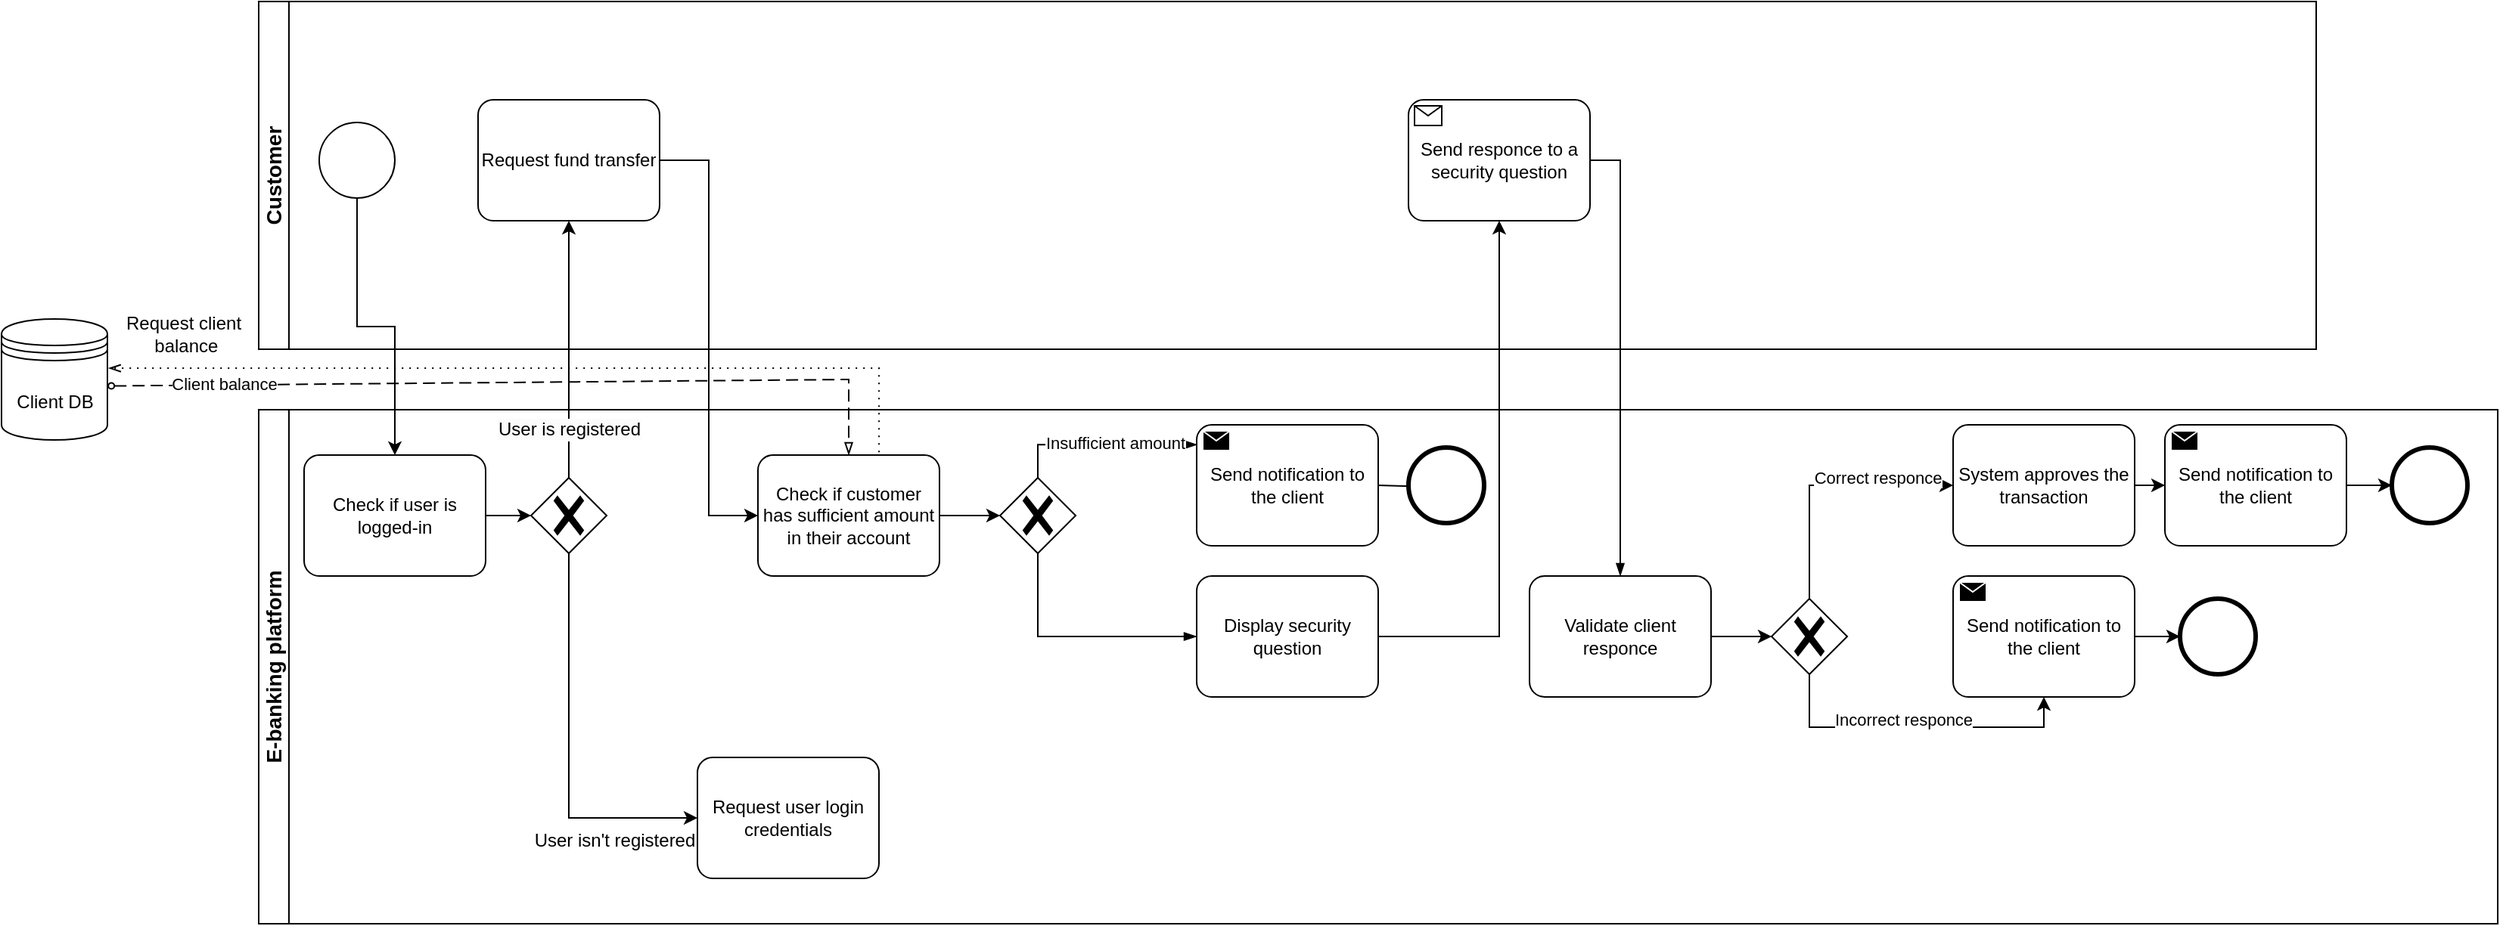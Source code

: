 <mxfile version="24.8.3">
  <diagram name="Page-1" id="2a216829-ef6e-dabb-86c1-c78162f3ba2b">
    <mxGraphModel dx="1318" dy="551" grid="1" gridSize="10" guides="1" tooltips="1" connect="1" arrows="1" fold="1" page="1" pageScale="1" pageWidth="850" pageHeight="1100" background="none" math="0" shadow="0">
      <root>
        <mxCell id="0" />
        <mxCell id="1" parent="0" />
        <mxCell id="94Gj55trSPbPdeBnX5Sf-7" value="&lt;font style=&quot;font-size: 14px;&quot;&gt;Customer&lt;/font&gt;" style="swimlane;startSize=20;horizontal=0;html=1;whiteSpace=wrap;" vertex="1" parent="1">
          <mxGeometry x="220" y="130" width="1360" height="230" as="geometry" />
        </mxCell>
        <mxCell id="7a84cebc1def654-1" value="" style="shape=mxgraph.bpmn.shape;html=1;verticalLabelPosition=bottom;labelBackgroundColor=#ffffff;verticalAlign=top;perimeter=ellipsePerimeter;outline=standard;symbol=general;" parent="94Gj55trSPbPdeBnX5Sf-7" vertex="1">
          <mxGeometry x="40" y="80" width="50" height="50" as="geometry" />
        </mxCell>
        <mxCell id="94Gj55trSPbPdeBnX5Sf-15" value="Request fund transfer" style="points=[[0.25,0,0],[0.5,0,0],[0.75,0,0],[1,0.25,0],[1,0.5,0],[1,0.75,0],[0.75,1,0],[0.5,1,0],[0.25,1,0],[0,0.75,0],[0,0.5,0],[0,0.25,0]];shape=mxgraph.bpmn.task;whiteSpace=wrap;rectStyle=rounded;size=10;html=1;container=1;expand=0;collapsible=0;taskMarker=abstract;" vertex="1" parent="94Gj55trSPbPdeBnX5Sf-7">
          <mxGeometry x="145" y="65" width="120" height="80" as="geometry" />
        </mxCell>
        <mxCell id="94Gj55trSPbPdeBnX5Sf-41" value="Send responce to a security question" style="points=[[0.25,0,0],[0.5,0,0],[0.75,0,0],[1,0.25,0],[1,0.5,0],[1,0.75,0],[0.75,1,0],[0.5,1,0],[0.25,1,0],[0,0.75,0],[0,0.5,0],[0,0.25,0]];shape=mxgraph.bpmn.task;whiteSpace=wrap;rectStyle=rounded;size=10;html=1;container=1;expand=0;collapsible=0;taskMarker=receive;" vertex="1" parent="94Gj55trSPbPdeBnX5Sf-7">
          <mxGeometry x="760" y="65" width="120" height="80" as="geometry" />
        </mxCell>
        <mxCell id="94Gj55trSPbPdeBnX5Sf-8" value="&lt;font style=&quot;font-size: 14px;&quot;&gt;E-banking platform&lt;/font&gt;" style="swimlane;startSize=20;horizontal=0;html=1;whiteSpace=wrap;" vertex="1" parent="1">
          <mxGeometry x="220" y="400" width="1480" height="340" as="geometry" />
        </mxCell>
        <mxCell id="94Gj55trSPbPdeBnX5Sf-1" value="" style="points=[[0.25,0.25,0],[0.5,0,0],[0.75,0.25,0],[1,0.5,0],[0.75,0.75,0],[0.5,1,0],[0.25,0.75,0],[0,0.5,0]];shape=mxgraph.bpmn.gateway2;html=1;verticalLabelPosition=bottom;labelBackgroundColor=#ffffff;verticalAlign=top;align=center;perimeter=rhombusPerimeter;outlineConnect=0;outline=none;symbol=none;gwType=exclusive;" vertex="1" parent="94Gj55trSPbPdeBnX5Sf-8">
          <mxGeometry x="180" y="45" width="50" height="50" as="geometry" />
        </mxCell>
        <mxCell id="94Gj55trSPbPdeBnX5Sf-6" value="Request user login credentials" style="points=[[0.25,0,0],[0.5,0,0],[0.75,0,0],[1,0.25,0],[1,0.5,0],[1,0.75,0],[0.75,1,0],[0.5,1,0],[0.25,1,0],[0,0.75,0],[0,0.5,0],[0,0.25,0]];shape=mxgraph.bpmn.task;whiteSpace=wrap;rectStyle=rounded;size=10;html=1;container=1;expand=0;collapsible=0;taskMarker=abstract;" vertex="1" parent="94Gj55trSPbPdeBnX5Sf-8">
          <mxGeometry x="290" y="230" width="120" height="80" as="geometry" />
        </mxCell>
        <mxCell id="94Gj55trSPbPdeBnX5Sf-11" value="" style="edgeStyle=orthogonalEdgeStyle;rounded=0;orthogonalLoop=1;jettySize=auto;html=1;" edge="1" parent="94Gj55trSPbPdeBnX5Sf-8" source="94Gj55trSPbPdeBnX5Sf-9" target="94Gj55trSPbPdeBnX5Sf-1">
          <mxGeometry relative="1" as="geometry" />
        </mxCell>
        <mxCell id="94Gj55trSPbPdeBnX5Sf-9" value="Check if user is logged-in" style="points=[[0.25,0,0],[0.5,0,0],[0.75,0,0],[1,0.25,0],[1,0.5,0],[1,0.75,0],[0.75,1,0],[0.5,1,0],[0.25,1,0],[0,0.75,0],[0,0.5,0],[0,0.25,0]];shape=mxgraph.bpmn.task;whiteSpace=wrap;rectStyle=rounded;size=10;html=1;container=1;expand=0;collapsible=0;taskMarker=abstract;" vertex="1" parent="94Gj55trSPbPdeBnX5Sf-8">
          <mxGeometry x="30" y="30" width="120" height="80" as="geometry" />
        </mxCell>
        <mxCell id="94Gj55trSPbPdeBnX5Sf-12" style="edgeStyle=orthogonalEdgeStyle;rounded=0;orthogonalLoop=1;jettySize=auto;html=1;exitX=0.5;exitY=1;exitDx=0;exitDy=0;exitPerimeter=0;entryX=0;entryY=0.5;entryDx=0;entryDy=0;entryPerimeter=0;" edge="1" parent="94Gj55trSPbPdeBnX5Sf-8" source="94Gj55trSPbPdeBnX5Sf-1" target="94Gj55trSPbPdeBnX5Sf-6">
          <mxGeometry relative="1" as="geometry" />
        </mxCell>
        <mxCell id="94Gj55trSPbPdeBnX5Sf-13" value="User isn&#39;t registered" style="text;html=1;align=center;verticalAlign=middle;resizable=0;points=[];autosize=1;strokeColor=none;fillColor=none;" vertex="1" parent="94Gj55trSPbPdeBnX5Sf-8">
          <mxGeometry x="170" y="270" width="130" height="30" as="geometry" />
        </mxCell>
        <mxCell id="94Gj55trSPbPdeBnX5Sf-17" value="Check if customer has sufficient amount in their account" style="points=[[0.25,0,0],[0.5,0,0],[0.75,0,0],[1,0.25,0],[1,0.5,0],[1,0.75,0],[0.75,1,0],[0.5,1,0],[0.25,1,0],[0,0.75,0],[0,0.5,0],[0,0.25,0]];shape=mxgraph.bpmn.task;whiteSpace=wrap;rectStyle=rounded;size=10;html=1;container=1;expand=0;collapsible=0;taskMarker=abstract;" vertex="1" parent="94Gj55trSPbPdeBnX5Sf-8">
          <mxGeometry x="330" y="30" width="120" height="80" as="geometry" />
        </mxCell>
        <mxCell id="94Gj55trSPbPdeBnX5Sf-28" value="" style="points=[[0.25,0.25,0],[0.5,0,0],[0.75,0.25,0],[1,0.5,0],[0.75,0.75,0],[0.5,1,0],[0.25,0.75,0],[0,0.5,0]];shape=mxgraph.bpmn.gateway2;html=1;verticalLabelPosition=bottom;labelBackgroundColor=#ffffff;verticalAlign=top;align=center;perimeter=rhombusPerimeter;outlineConnect=0;outline=none;symbol=none;gwType=exclusive;" vertex="1" parent="94Gj55trSPbPdeBnX5Sf-8">
          <mxGeometry x="490" y="45" width="50" height="50" as="geometry" />
        </mxCell>
        <mxCell id="94Gj55trSPbPdeBnX5Sf-29" style="edgeStyle=orthogonalEdgeStyle;rounded=0;orthogonalLoop=1;jettySize=auto;html=1;entryX=0;entryY=0.5;entryDx=0;entryDy=0;entryPerimeter=0;" edge="1" parent="94Gj55trSPbPdeBnX5Sf-8" source="94Gj55trSPbPdeBnX5Sf-17" target="94Gj55trSPbPdeBnX5Sf-28">
          <mxGeometry relative="1" as="geometry" />
        </mxCell>
        <mxCell id="94Gj55trSPbPdeBnX5Sf-32" value="" style="edgeStyle=elbowEdgeStyle;fontSize=12;html=1;endArrow=blockThin;endFill=1;rounded=0;exitX=0.5;exitY=0;exitDx=0;exitDy=0;exitPerimeter=0;entryX=0.002;entryY=0.164;entryDx=0;entryDy=0;entryPerimeter=0;" edge="1" parent="94Gj55trSPbPdeBnX5Sf-8" source="94Gj55trSPbPdeBnX5Sf-28">
          <mxGeometry width="160" relative="1" as="geometry">
            <mxPoint x="500" y="170" as="sourcePoint" />
            <mxPoint x="620.24" y="23.12" as="targetPoint" />
            <Array as="points">
              <mxPoint x="515" y="30" />
            </Array>
          </mxGeometry>
        </mxCell>
        <mxCell id="94Gj55trSPbPdeBnX5Sf-33" value="Insufficient amount" style="edgeLabel;html=1;align=center;verticalAlign=middle;resizable=0;points=[];" vertex="1" connectable="0" parent="94Gj55trSPbPdeBnX5Sf-32">
          <mxGeometry x="-0.029" y="-1" relative="1" as="geometry">
            <mxPoint x="11" y="-2" as="offset" />
          </mxGeometry>
        </mxCell>
        <mxCell id="94Gj55trSPbPdeBnX5Sf-37" value="" style="edgeStyle=orthogonalEdgeStyle;rounded=0;orthogonalLoop=1;jettySize=auto;html=1;" edge="1" parent="94Gj55trSPbPdeBnX5Sf-8" target="94Gj55trSPbPdeBnX5Sf-36">
          <mxGeometry relative="1" as="geometry">
            <mxPoint x="740" y="50.059" as="sourcePoint" />
          </mxGeometry>
        </mxCell>
        <mxCell id="94Gj55trSPbPdeBnX5Sf-36" value="" style="points=[[0.145,0.145,0],[0.5,0,0],[0.855,0.145,0],[1,0.5,0],[0.855,0.855,0],[0.5,1,0],[0.145,0.855,0],[0,0.5,0]];shape=mxgraph.bpmn.event;html=1;verticalLabelPosition=bottom;labelBackgroundColor=#ffffff;verticalAlign=top;align=center;perimeter=ellipsePerimeter;outlineConnect=0;aspect=fixed;outline=end;symbol=terminate2;" vertex="1" parent="94Gj55trSPbPdeBnX5Sf-8">
          <mxGeometry x="760" y="25" width="50" height="50" as="geometry" />
        </mxCell>
        <mxCell id="94Gj55trSPbPdeBnX5Sf-38" value="Display security question" style="points=[[0.25,0,0],[0.5,0,0],[0.75,0,0],[1,0.25,0],[1,0.5,0],[1,0.75,0],[0.75,1,0],[0.5,1,0],[0.25,1,0],[0,0.75,0],[0,0.5,0],[0,0.25,0]];shape=mxgraph.bpmn.task;whiteSpace=wrap;rectStyle=rounded;size=10;html=1;container=1;expand=0;collapsible=0;taskMarker=abstract;" vertex="1" parent="94Gj55trSPbPdeBnX5Sf-8">
          <mxGeometry x="620" y="110" width="120" height="80" as="geometry" />
        </mxCell>
        <mxCell id="94Gj55trSPbPdeBnX5Sf-40" value="" style="edgeStyle=elbowEdgeStyle;fontSize=12;html=1;endArrow=blockThin;endFill=1;rounded=0;exitX=0.5;exitY=1;exitDx=0;exitDy=0;exitPerimeter=0;entryX=0;entryY=0.5;entryDx=0;entryDy=0;entryPerimeter=0;" edge="1" parent="94Gj55trSPbPdeBnX5Sf-8" source="94Gj55trSPbPdeBnX5Sf-28" target="94Gj55trSPbPdeBnX5Sf-38">
          <mxGeometry width="160" relative="1" as="geometry">
            <mxPoint x="620" y="170" as="sourcePoint" />
            <mxPoint x="780" y="170" as="targetPoint" />
            <Array as="points">
              <mxPoint x="515" y="130" />
            </Array>
          </mxGeometry>
        </mxCell>
        <mxCell id="94Gj55trSPbPdeBnX5Sf-43" value="Validate client responce" style="points=[[0.25,0,0],[0.5,0,0],[0.75,0,0],[1,0.25,0],[1,0.5,0],[1,0.75,0],[0.75,1,0],[0.5,1,0],[0.25,1,0],[0,0.75,0],[0,0.5,0],[0,0.25,0]];shape=mxgraph.bpmn.task;whiteSpace=wrap;rectStyle=rounded;size=10;html=1;container=1;expand=0;collapsible=0;taskMarker=abstract;" vertex="1" parent="94Gj55trSPbPdeBnX5Sf-8">
          <mxGeometry x="840" y="110" width="120" height="80" as="geometry" />
        </mxCell>
        <mxCell id="94Gj55trSPbPdeBnX5Sf-47" value="" style="points=[[0.25,0.25,0],[0.5,0,0],[0.75,0.25,0],[1,0.5,0],[0.75,0.75,0],[0.5,1,0],[0.25,0.75,0],[0,0.5,0]];shape=mxgraph.bpmn.gateway2;html=1;verticalLabelPosition=bottom;labelBackgroundColor=#ffffff;verticalAlign=top;align=center;perimeter=rhombusPerimeter;outlineConnect=0;outline=none;symbol=none;gwType=exclusive;" vertex="1" parent="94Gj55trSPbPdeBnX5Sf-8">
          <mxGeometry x="1000" y="125" width="50" height="50" as="geometry" />
        </mxCell>
        <mxCell id="94Gj55trSPbPdeBnX5Sf-48" style="edgeStyle=orthogonalEdgeStyle;rounded=0;orthogonalLoop=1;jettySize=auto;html=1;entryX=0;entryY=0.5;entryDx=0;entryDy=0;entryPerimeter=0;" edge="1" parent="94Gj55trSPbPdeBnX5Sf-8" source="94Gj55trSPbPdeBnX5Sf-43" target="94Gj55trSPbPdeBnX5Sf-47">
          <mxGeometry relative="1" as="geometry" />
        </mxCell>
        <mxCell id="94Gj55trSPbPdeBnX5Sf-50" value="System approves the transaction" style="points=[[0.25,0,0],[0.5,0,0],[0.75,0,0],[1,0.25,0],[1,0.5,0],[1,0.75,0],[0.75,1,0],[0.5,1,0],[0.25,1,0],[0,0.75,0],[0,0.5,0],[0,0.25,0]];shape=mxgraph.bpmn.task;whiteSpace=wrap;rectStyle=rounded;size=10;html=1;container=1;expand=0;collapsible=0;taskMarker=abstract;" vertex="1" parent="94Gj55trSPbPdeBnX5Sf-8">
          <mxGeometry x="1120" y="10" width="120" height="80" as="geometry" />
        </mxCell>
        <mxCell id="94Gj55trSPbPdeBnX5Sf-51" style="edgeStyle=orthogonalEdgeStyle;rounded=0;orthogonalLoop=1;jettySize=auto;html=1;exitX=0.5;exitY=0;exitDx=0;exitDy=0;exitPerimeter=0;entryX=0;entryY=0.5;entryDx=0;entryDy=0;entryPerimeter=0;" edge="1" parent="94Gj55trSPbPdeBnX5Sf-8" source="94Gj55trSPbPdeBnX5Sf-47" target="94Gj55trSPbPdeBnX5Sf-50">
          <mxGeometry relative="1" as="geometry" />
        </mxCell>
        <mxCell id="94Gj55trSPbPdeBnX5Sf-52" value="Correct responce" style="edgeLabel;html=1;align=center;verticalAlign=middle;resizable=0;points=[];" vertex="1" connectable="0" parent="94Gj55trSPbPdeBnX5Sf-51">
          <mxGeometry x="0.179" y="3" relative="1" as="geometry">
            <mxPoint x="20" y="-2" as="offset" />
          </mxGeometry>
        </mxCell>
        <mxCell id="94Gj55trSPbPdeBnX5Sf-55" style="edgeStyle=orthogonalEdgeStyle;rounded=0;orthogonalLoop=1;jettySize=auto;html=1;entryX=0.5;entryY=1;entryDx=0;entryDy=0;entryPerimeter=0;exitX=0.5;exitY=1;exitDx=0;exitDy=0;exitPerimeter=0;" edge="1" parent="94Gj55trSPbPdeBnX5Sf-8" source="94Gj55trSPbPdeBnX5Sf-47">
          <mxGeometry relative="1" as="geometry">
            <mxPoint x="1180.0" y="190" as="targetPoint" />
            <Array as="points">
              <mxPoint x="1025" y="210" />
              <mxPoint x="1180" y="210" />
            </Array>
          </mxGeometry>
        </mxCell>
        <mxCell id="94Gj55trSPbPdeBnX5Sf-56" value="Incorrect responce" style="edgeLabel;html=1;align=center;verticalAlign=middle;resizable=0;points=[];" vertex="1" connectable="0" parent="94Gj55trSPbPdeBnX5Sf-55">
          <mxGeometry x="-0.079" y="5" relative="1" as="geometry">
            <mxPoint as="offset" />
          </mxGeometry>
        </mxCell>
        <mxCell id="94Gj55trSPbPdeBnX5Sf-57" value="Send notification to the client" style="points=[[0.25,0,0],[0.5,0,0],[0.75,0,0],[1,0.25,0],[1,0.5,0],[1,0.75,0],[0.75,1,0],[0.5,1,0],[0.25,1,0],[0,0.75,0],[0,0.5,0],[0,0.25,0]];shape=mxgraph.bpmn.task;whiteSpace=wrap;rectStyle=rounded;size=10;html=1;container=1;expand=0;collapsible=0;taskMarker=send;" vertex="1" parent="94Gj55trSPbPdeBnX5Sf-8">
          <mxGeometry x="1120" y="110" width="120" height="80" as="geometry" />
        </mxCell>
        <mxCell id="94Gj55trSPbPdeBnX5Sf-58" value="Send notification to the client" style="points=[[0.25,0,0],[0.5,0,0],[0.75,0,0],[1,0.25,0],[1,0.5,0],[1,0.75,0],[0.75,1,0],[0.5,1,0],[0.25,1,0],[0,0.75,0],[0,0.5,0],[0,0.25,0]];shape=mxgraph.bpmn.task;whiteSpace=wrap;rectStyle=rounded;size=10;html=1;container=1;expand=0;collapsible=0;taskMarker=send;" vertex="1" parent="94Gj55trSPbPdeBnX5Sf-8">
          <mxGeometry x="620" y="10" width="120" height="80" as="geometry" />
        </mxCell>
        <mxCell id="94Gj55trSPbPdeBnX5Sf-59" value="" style="points=[[0.145,0.145,0],[0.5,0,0],[0.855,0.145,0],[1,0.5,0],[0.855,0.855,0],[0.5,1,0],[0.145,0.855,0],[0,0.5,0]];shape=mxgraph.bpmn.event;html=1;verticalLabelPosition=bottom;labelBackgroundColor=#ffffff;verticalAlign=top;align=center;perimeter=ellipsePerimeter;outlineConnect=0;aspect=fixed;outline=end;symbol=terminate2;" vertex="1" parent="94Gj55trSPbPdeBnX5Sf-8">
          <mxGeometry x="1270" y="125" width="50" height="50" as="geometry" />
        </mxCell>
        <mxCell id="94Gj55trSPbPdeBnX5Sf-60" style="edgeStyle=orthogonalEdgeStyle;rounded=0;orthogonalLoop=1;jettySize=auto;html=1;entryX=0;entryY=0.5;entryDx=0;entryDy=0;entryPerimeter=0;" edge="1" parent="94Gj55trSPbPdeBnX5Sf-8" source="94Gj55trSPbPdeBnX5Sf-57" target="94Gj55trSPbPdeBnX5Sf-59">
          <mxGeometry relative="1" as="geometry" />
        </mxCell>
        <mxCell id="94Gj55trSPbPdeBnX5Sf-61" value="" style="points=[[0.145,0.145,0],[0.5,0,0],[0.855,0.145,0],[1,0.5,0],[0.855,0.855,0],[0.5,1,0],[0.145,0.855,0],[0,0.5,0]];shape=mxgraph.bpmn.event;html=1;verticalLabelPosition=bottom;labelBackgroundColor=#ffffff;verticalAlign=top;align=center;perimeter=ellipsePerimeter;outlineConnect=0;aspect=fixed;outline=end;symbol=terminate2;" vertex="1" parent="94Gj55trSPbPdeBnX5Sf-8">
          <mxGeometry x="1410" y="25" width="50" height="50" as="geometry" />
        </mxCell>
        <mxCell id="94Gj55trSPbPdeBnX5Sf-62" value="Send notification to the client" style="points=[[0.25,0,0],[0.5,0,0],[0.75,0,0],[1,0.25,0],[1,0.5,0],[1,0.75,0],[0.75,1,0],[0.5,1,0],[0.25,1,0],[0,0.75,0],[0,0.5,0],[0,0.25,0]];shape=mxgraph.bpmn.task;whiteSpace=wrap;rectStyle=rounded;size=10;html=1;container=1;expand=0;collapsible=0;taskMarker=send;" vertex="1" parent="94Gj55trSPbPdeBnX5Sf-8">
          <mxGeometry x="1260" y="10" width="120" height="80" as="geometry" />
        </mxCell>
        <mxCell id="94Gj55trSPbPdeBnX5Sf-63" style="edgeStyle=orthogonalEdgeStyle;rounded=0;orthogonalLoop=1;jettySize=auto;html=1;entryX=0;entryY=0.5;entryDx=0;entryDy=0;entryPerimeter=0;" edge="1" parent="94Gj55trSPbPdeBnX5Sf-8" source="94Gj55trSPbPdeBnX5Sf-50" target="94Gj55trSPbPdeBnX5Sf-62">
          <mxGeometry relative="1" as="geometry" />
        </mxCell>
        <mxCell id="94Gj55trSPbPdeBnX5Sf-64" style="edgeStyle=orthogonalEdgeStyle;rounded=0;orthogonalLoop=1;jettySize=auto;html=1;entryX=0;entryY=0.5;entryDx=0;entryDy=0;entryPerimeter=0;" edge="1" parent="94Gj55trSPbPdeBnX5Sf-8" source="94Gj55trSPbPdeBnX5Sf-62" target="94Gj55trSPbPdeBnX5Sf-61">
          <mxGeometry relative="1" as="geometry" />
        </mxCell>
        <mxCell id="94Gj55trSPbPdeBnX5Sf-14" style="edgeStyle=orthogonalEdgeStyle;rounded=0;orthogonalLoop=1;jettySize=auto;html=1;exitX=0.5;exitY=1;exitDx=0;exitDy=0;entryX=0.5;entryY=0;entryDx=0;entryDy=0;entryPerimeter=0;" edge="1" parent="1" source="7a84cebc1def654-1" target="94Gj55trSPbPdeBnX5Sf-9">
          <mxGeometry relative="1" as="geometry" />
        </mxCell>
        <mxCell id="94Gj55trSPbPdeBnX5Sf-16" style="edgeStyle=orthogonalEdgeStyle;rounded=0;orthogonalLoop=1;jettySize=auto;html=1;exitX=0.5;exitY=0;exitDx=0;exitDy=0;exitPerimeter=0;entryX=0.5;entryY=1;entryDx=0;entryDy=0;entryPerimeter=0;" edge="1" parent="1" source="94Gj55trSPbPdeBnX5Sf-1" target="94Gj55trSPbPdeBnX5Sf-15">
          <mxGeometry relative="1" as="geometry" />
        </mxCell>
        <mxCell id="94Gj55trSPbPdeBnX5Sf-18" value="&lt;span style=&quot;font-size: 12px; background-color: rgb(251, 251, 251);&quot;&gt;User is registered&lt;/span&gt;" style="edgeLabel;html=1;align=center;verticalAlign=middle;resizable=0;points=[];" vertex="1" connectable="0" parent="94Gj55trSPbPdeBnX5Sf-16">
          <mxGeometry x="-0.242" y="-2" relative="1" as="geometry">
            <mxPoint x="-2" y="32" as="offset" />
          </mxGeometry>
        </mxCell>
        <mxCell id="94Gj55trSPbPdeBnX5Sf-19" style="edgeStyle=orthogonalEdgeStyle;rounded=0;orthogonalLoop=1;jettySize=auto;html=1;entryX=0;entryY=0.5;entryDx=0;entryDy=0;entryPerimeter=0;" edge="1" parent="1" source="94Gj55trSPbPdeBnX5Sf-15" target="94Gj55trSPbPdeBnX5Sf-17">
          <mxGeometry relative="1" as="geometry" />
        </mxCell>
        <mxCell id="94Gj55trSPbPdeBnX5Sf-20" value="" style="shape=datastore;html=1;labelPosition=center;verticalLabelPosition=bottom;align=center;verticalAlign=top;" vertex="1" parent="1">
          <mxGeometry x="50" y="340" width="70" height="80" as="geometry" />
        </mxCell>
        <mxCell id="94Gj55trSPbPdeBnX5Sf-21" value="Client DB" style="text;html=1;align=center;verticalAlign=middle;resizable=0;points=[];autosize=1;strokeColor=none;fillColor=none;" vertex="1" parent="1">
          <mxGeometry x="50" y="380" width="70" height="30" as="geometry" />
        </mxCell>
        <mxCell id="94Gj55trSPbPdeBnX5Sf-23" value="" style="edgeStyle=elbowEdgeStyle;fontSize=12;html=1;endFill=0;startFill=0;endSize=6;startSize=6;dashed=1;dashPattern=1 4;endArrow=openThin;startArrow=none;rounded=0;exitX=0.667;exitY=-0.023;exitDx=0;exitDy=0;exitPerimeter=0;entryX=1.012;entryY=0.407;entryDx=0;entryDy=0;entryPerimeter=0;" edge="1" parent="1" source="94Gj55trSPbPdeBnX5Sf-17" target="94Gj55trSPbPdeBnX5Sf-20">
          <mxGeometry width="160" relative="1" as="geometry">
            <mxPoint x="860" y="440" as="sourcePoint" />
            <mxPoint x="220" y="370" as="targetPoint" />
            <Array as="points">
              <mxPoint x="630" y="400" />
            </Array>
          </mxGeometry>
        </mxCell>
        <mxCell id="94Gj55trSPbPdeBnX5Sf-25" value="" style="endArrow=blockThin;html=1;labelPosition=left;verticalLabelPosition=middle;align=right;verticalAlign=middle;dashed=1;dashPattern=8 4;endFill=0;startArrow=oval;startFill=0;endSize=6;startSize=4;rounded=0;exitX=1.037;exitY=0.143;exitDx=0;exitDy=0;exitPerimeter=0;entryX=0.5;entryY=0;entryDx=0;entryDy=0;entryPerimeter=0;" edge="1" parent="1" source="94Gj55trSPbPdeBnX5Sf-21" target="94Gj55trSPbPdeBnX5Sf-17">
          <mxGeometry relative="1" as="geometry">
            <mxPoint x="860" y="440" as="sourcePoint" />
            <mxPoint x="1020" y="440" as="targetPoint" />
            <Array as="points">
              <mxPoint x="610" y="380" />
            </Array>
          </mxGeometry>
        </mxCell>
        <mxCell id="94Gj55trSPbPdeBnX5Sf-27" value="Client balance" style="edgeLabel;html=1;align=center;verticalAlign=middle;resizable=0;points=[];" vertex="1" connectable="0" parent="94Gj55trSPbPdeBnX5Sf-25">
          <mxGeometry x="-0.411" relative="1" as="geometry">
            <mxPoint x="-84" as="offset" />
          </mxGeometry>
        </mxCell>
        <mxCell id="94Gj55trSPbPdeBnX5Sf-24" value="Request client&lt;div&gt;&amp;nbsp;balance&lt;/div&gt;" style="text;html=1;align=center;verticalAlign=middle;resizable=0;points=[];autosize=1;strokeColor=none;fillColor=none;" vertex="1" parent="1">
          <mxGeometry x="120" y="330" width="100" height="40" as="geometry" />
        </mxCell>
        <mxCell id="94Gj55trSPbPdeBnX5Sf-42" style="edgeStyle=orthogonalEdgeStyle;rounded=0;orthogonalLoop=1;jettySize=auto;html=1;entryX=0.5;entryY=1;entryDx=0;entryDy=0;entryPerimeter=0;" edge="1" parent="1" source="94Gj55trSPbPdeBnX5Sf-38" target="94Gj55trSPbPdeBnX5Sf-41">
          <mxGeometry relative="1" as="geometry" />
        </mxCell>
        <mxCell id="94Gj55trSPbPdeBnX5Sf-46" value="" style="edgeStyle=elbowEdgeStyle;fontSize=12;html=1;endArrow=blockThin;endFill=1;rounded=0;exitX=1;exitY=0.5;exitDx=0;exitDy=0;exitPerimeter=0;entryX=0.5;entryY=0;entryDx=0;entryDy=0;entryPerimeter=0;" edge="1" parent="1" source="94Gj55trSPbPdeBnX5Sf-41" target="94Gj55trSPbPdeBnX5Sf-43">
          <mxGeometry width="160" relative="1" as="geometry">
            <mxPoint x="810" y="340" as="sourcePoint" />
            <mxPoint x="970" y="340" as="targetPoint" />
            <Array as="points">
              <mxPoint x="1120" y="380" />
            </Array>
          </mxGeometry>
        </mxCell>
      </root>
    </mxGraphModel>
  </diagram>
</mxfile>
